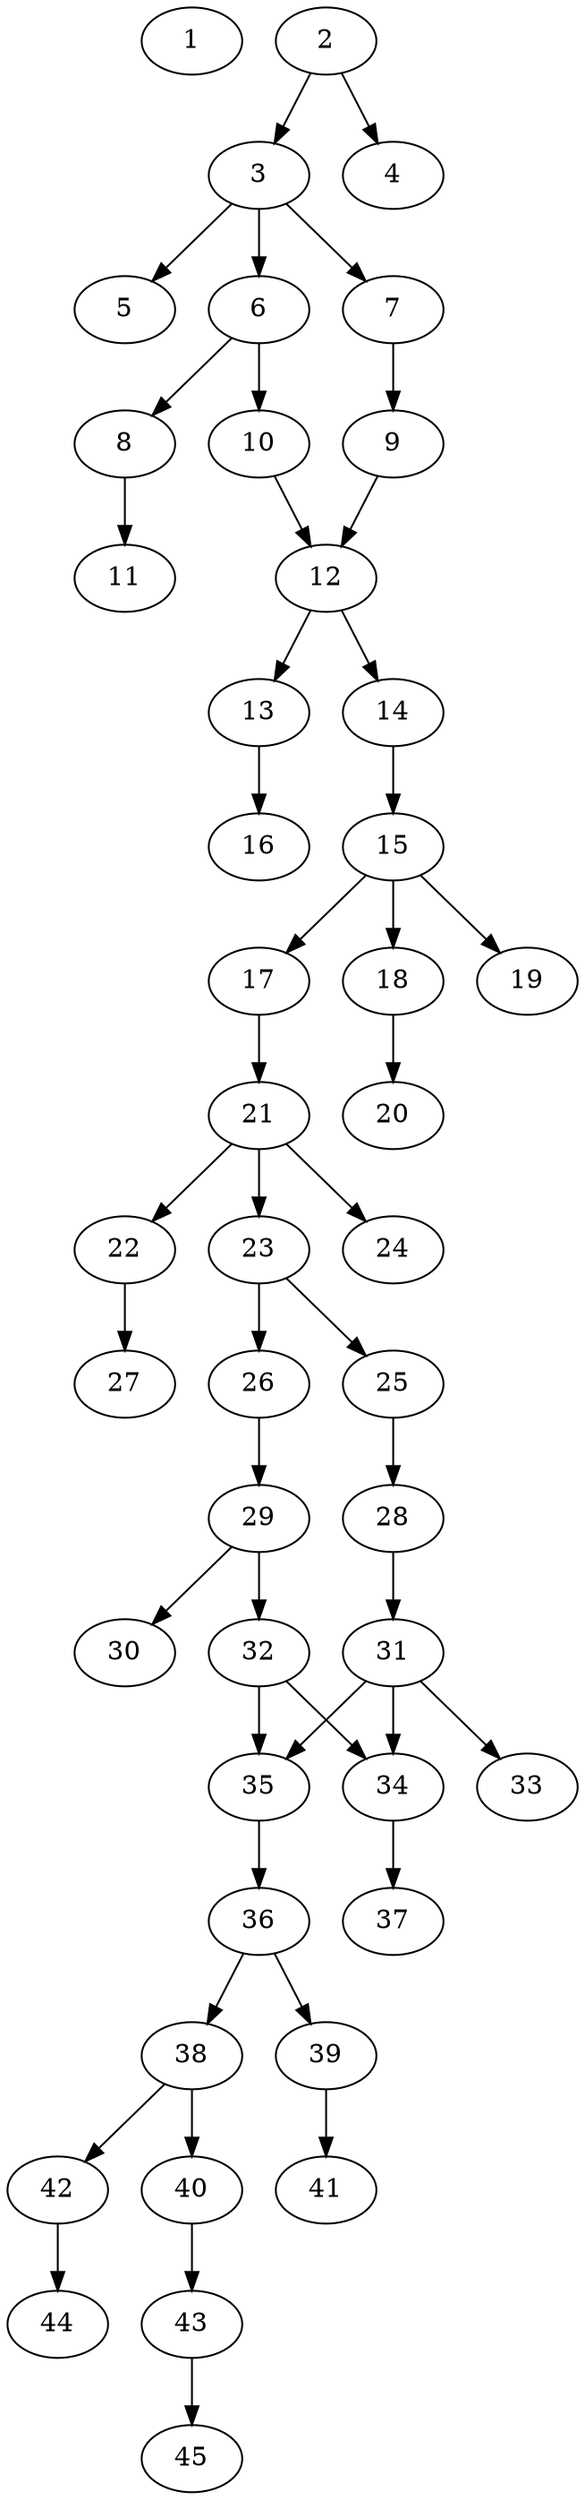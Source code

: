 // DAG automatically generated by daggen at Thu Oct  3 14:07:25 2019
// ./daggen --dot -n 45 --ccr 0.4 --fat 0.3 --regular 0.9 --density 0.5 --mindata 5242880 --maxdata 52428800 
digraph G {
  1 [size="68661760", alpha="0.15", expect_size="27464704"] 
  2 [size="15669760", alpha="0.19", expect_size="6267904"] 
  2 -> 3 [size ="6267904"]
  2 -> 4 [size ="6267904"]
  3 [size="85731840", alpha="0.12", expect_size="34292736"] 
  3 -> 5 [size ="34292736"]
  3 -> 6 [size ="34292736"]
  3 -> 7 [size ="34292736"]
  4 [size="15907840", alpha="0.18", expect_size="6363136"] 
  5 [size="22118400", alpha="0.14", expect_size="8847360"] 
  6 [size="100510720", alpha="0.01", expect_size="40204288"] 
  6 -> 8 [size ="40204288"]
  6 -> 10 [size ="40204288"]
  7 [size="35079680", alpha="0.06", expect_size="14031872"] 
  7 -> 9 [size ="14031872"]
  8 [size="33638400", alpha="0.07", expect_size="13455360"] 
  8 -> 11 [size ="13455360"]
  9 [size="115814400", alpha="0.13", expect_size="46325760"] 
  9 -> 12 [size ="46325760"]
  10 [size="42521600", alpha="0.02", expect_size="17008640"] 
  10 -> 12 [size ="17008640"]
  11 [size="85424640", alpha="0.10", expect_size="34169856"] 
  12 [size="55682560", alpha="0.19", expect_size="22273024"] 
  12 -> 13 [size ="22273024"]
  12 -> 14 [size ="22273024"]
  13 [size="51752960", alpha="0.02", expect_size="20701184"] 
  13 -> 16 [size ="20701184"]
  14 [size="123463680", alpha="0.03", expect_size="49385472"] 
  14 -> 15 [size ="49385472"]
  15 [size="109893120", alpha="0.13", expect_size="43957248"] 
  15 -> 17 [size ="43957248"]
  15 -> 18 [size ="43957248"]
  15 -> 19 [size ="43957248"]
  16 [size="76938240", alpha="0.09", expect_size="30775296"] 
  17 [size="83463680", alpha="0.19", expect_size="33385472"] 
  17 -> 21 [size ="33385472"]
  18 [size="121536000", alpha="0.00", expect_size="48614400"] 
  18 -> 20 [size ="48614400"]
  19 [size="46648320", alpha="0.00", expect_size="18659328"] 
  20 [size="123781120", alpha="0.12", expect_size="49512448"] 
  21 [size="19735040", alpha="0.13", expect_size="7894016"] 
  21 -> 22 [size ="7894016"]
  21 -> 23 [size ="7894016"]
  21 -> 24 [size ="7894016"]
  22 [size="76044800", alpha="0.15", expect_size="30417920"] 
  22 -> 27 [size ="30417920"]
  23 [size="70576640", alpha="0.09", expect_size="28230656"] 
  23 -> 25 [size ="28230656"]
  23 -> 26 [size ="28230656"]
  24 [size="82342400", alpha="0.04", expect_size="32936960"] 
  25 [size="101923840", alpha="0.20", expect_size="40769536"] 
  25 -> 28 [size ="40769536"]
  26 [size="59904000", alpha="0.10", expect_size="23961600"] 
  26 -> 29 [size ="23961600"]
  27 [size="113930240", alpha="0.05", expect_size="45572096"] 
  28 [size="108331520", alpha="0.03", expect_size="43332608"] 
  28 -> 31 [size ="43332608"]
  29 [size="108810240", alpha="0.18", expect_size="43524096"] 
  29 -> 30 [size ="43524096"]
  29 -> 32 [size ="43524096"]
  30 [size="111016960", alpha="0.19", expect_size="44406784"] 
  31 [size="65067520", alpha="0.12", expect_size="26027008"] 
  31 -> 33 [size ="26027008"]
  31 -> 34 [size ="26027008"]
  31 -> 35 [size ="26027008"]
  32 [size="26513920", alpha="0.12", expect_size="10605568"] 
  32 -> 34 [size ="10605568"]
  32 -> 35 [size ="10605568"]
  33 [size="115886080", alpha="0.18", expect_size="46354432"] 
  34 [size="51916800", alpha="0.03", expect_size="20766720"] 
  34 -> 37 [size ="20766720"]
  35 [size="73338880", alpha="0.05", expect_size="29335552"] 
  35 -> 36 [size ="29335552"]
  36 [size="71193600", alpha="0.17", expect_size="28477440"] 
  36 -> 38 [size ="28477440"]
  36 -> 39 [size ="28477440"]
  37 [size="14927360", alpha="0.01", expect_size="5970944"] 
  38 [size="44474880", alpha="0.04", expect_size="17789952"] 
  38 -> 40 [size ="17789952"]
  38 -> 42 [size ="17789952"]
  39 [size="62402560", alpha="0.13", expect_size="24961024"] 
  39 -> 41 [size ="24961024"]
  40 [size="53460480", alpha="0.20", expect_size="21384192"] 
  40 -> 43 [size ="21384192"]
  41 [size="47060480", alpha="0.08", expect_size="18824192"] 
  42 [size="115525120", alpha="0.07", expect_size="46210048"] 
  42 -> 44 [size ="46210048"]
  43 [size="65500160", alpha="0.16", expect_size="26200064"] 
  43 -> 45 [size ="26200064"]
  44 [size="53596160", alpha="0.16", expect_size="21438464"] 
  45 [size="72207360", alpha="0.12", expect_size="28882944"] 
}
